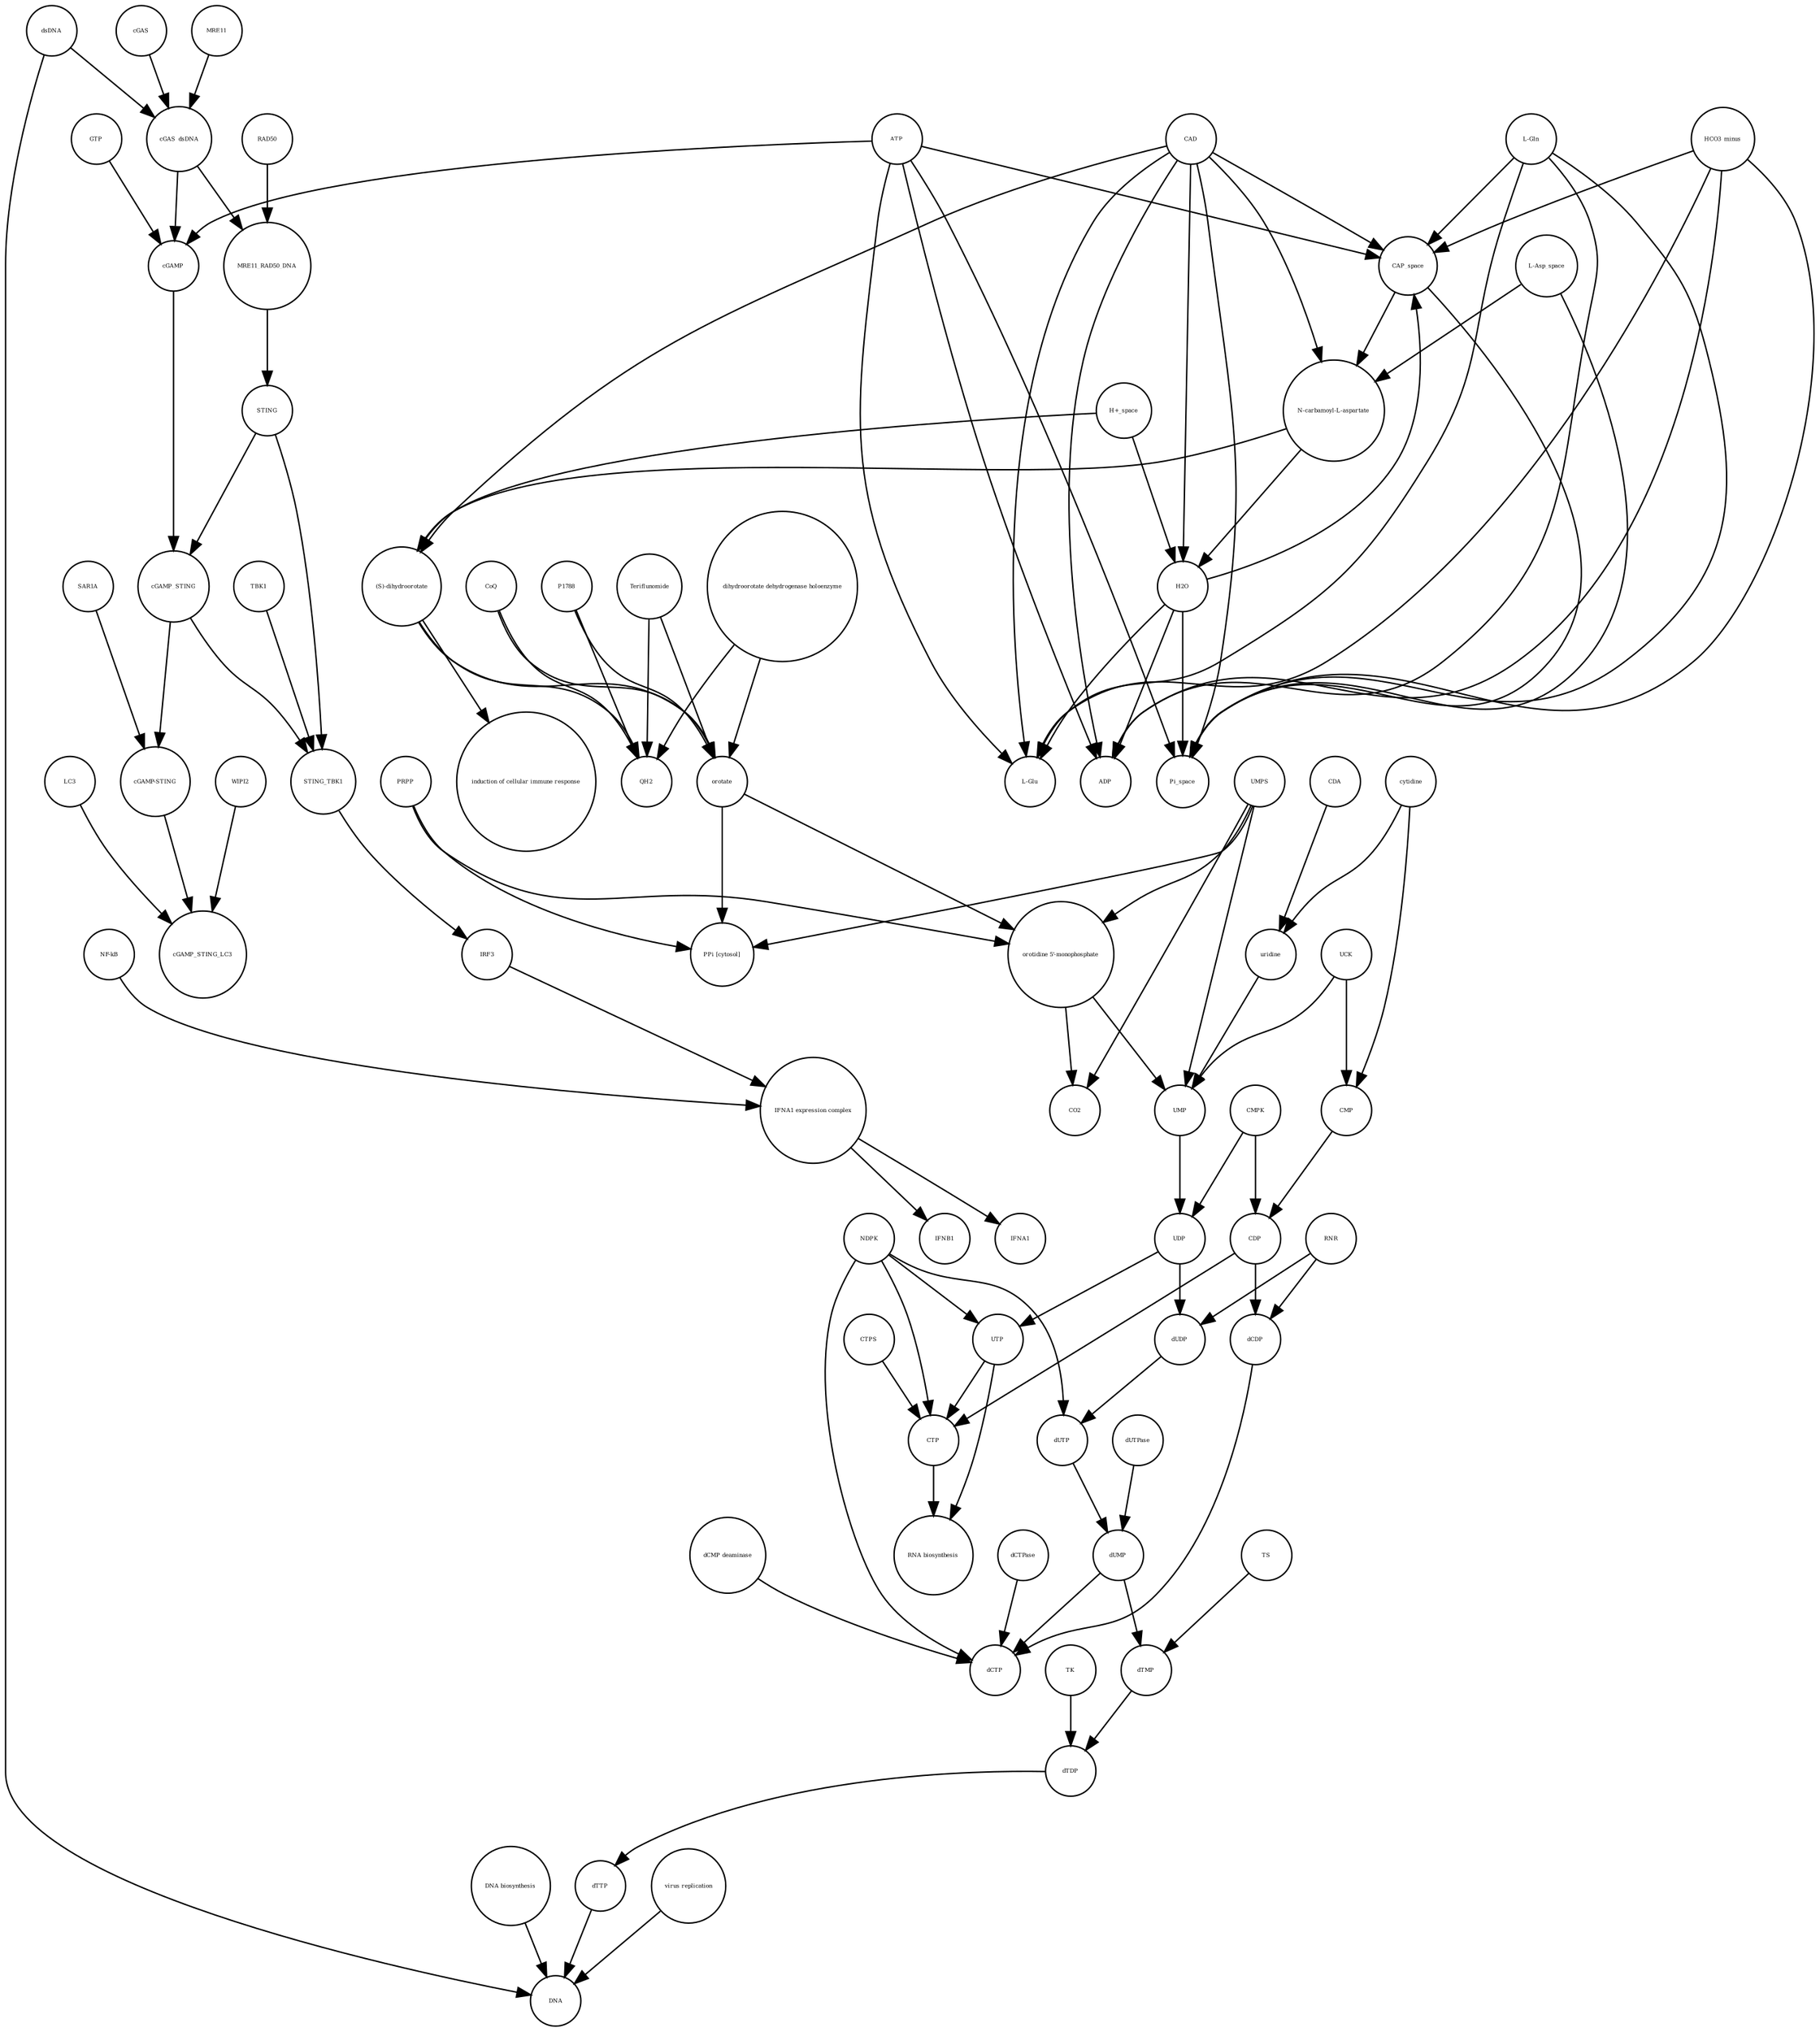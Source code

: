 strict digraph  {
UTP [annotation="", bipartite=0, cls="simple chemical", fontsize=4, label=UTP, shape=circle];
"RNA biosynthesis" [annotation="urn_miriam_obo.go_GO%3A0032774", bipartite=0, cls=phenotype, fontsize=4, label="RNA biosynthesis", shape=circle];
CTP [annotation="", bipartite=0, cls="simple chemical", fontsize=4, label=CTP, shape=circle];
"(S)-dihydroorotate" [annotation="", bipartite=0, cls="simple chemical", fontsize=4, label="(S)-dihydroorotate", shape=circle];
"induction of cellular immune response" [annotation="", bipartite=0, cls=phenotype, fontsize=4, label="induction of cellular immune response", shape=circle];
dUTPase [annotation="", bipartite=0, cls=macromolecule, fontsize=4, label=dUTPase, shape=circle];
STING_TBK1 [annotation="", bipartite=0, cls=complex, fontsize=4, label=STING_TBK1, shape=circle];
dUMP [annotation="", bipartite=0, cls="simple chemical", fontsize=4, label=dUMP, shape=circle];
SAR1A [annotation="", bipartite=0, cls=macromolecule, fontsize=4, label=SAR1A, shape=circle];
PRPP [annotation="", bipartite=0, cls="simple chemical", fontsize=4, label=PRPP, shape=circle];
dCTP [annotation="", bipartite=0, cls="simple chemical", fontsize=4, label=dCTP, shape=circle];
MRE11 [annotation="", bipartite=0, cls="macromolecule multimer", fontsize=4, label=MRE11, shape=circle];
CAP_space [annotation="", bipartite=0, cls="simple chemical", fontsize=4, label=CAP_space, shape=circle];
"L-Glu" [annotation="", bipartite=0, cls="simple chemical", fontsize=4, label="L-Glu", shape=circle];
"orotidine 5'-monophosphate" [annotation="", bipartite=0, cls="simple chemical", fontsize=4, label="orotidine 5'-monophosphate", shape=circle];
GTP [annotation="", bipartite=0, cls="simple chemical", fontsize=4, label=GTP, shape=circle];
dUDP [annotation="", bipartite=0, cls="simple chemical", fontsize=4, label=dUDP, shape=circle];
dUTP [annotation="", bipartite=0, cls="simple chemical", fontsize=4, label=dUTP, shape=circle];
IFNA1 [annotation="", bipartite=0, cls="nucleic acid feature", fontsize=4, label=IFNA1, shape=circle];
ATP [annotation="", bipartite=0, cls="simple chemical", fontsize=4, label=ATP, shape=circle];
WIPI2 [annotation="", bipartite=0, cls=macromolecule, fontsize=4, label=WIPI2, shape=circle];
cGAMP_STING_LC3 [annotation="", bipartite=0, cls=complex, fontsize=4, label=cGAMP_STING_LC3, shape=circle];
orotate [annotation="", bipartite=0, cls="simple chemical", fontsize=4, label=orotate, shape=circle];
P1788 [annotation="", bipartite=0, cls="simple chemical", fontsize=4, label=P1788, shape=circle];
"IFNA1 expression complex" [annotation="", bipartite=0, cls=complex, fontsize=4, label="IFNA1 expression complex", shape=circle];
"cGAMP-STING" [annotation="", bipartite=0, cls=complex, fontsize=4, label="cGAMP-STING", shape=circle];
H2O [annotation="", bipartite=0, cls="simple chemical", fontsize=4, label=H2O, shape=circle];
uridine [annotation="", bipartite=0, cls="simple chemical", fontsize=4, label=uridine, shape=circle];
CDA [annotation="", bipartite=0, cls=macromolecule, fontsize=4, label=CDA, shape=circle];
NDPK [annotation="", bipartite=0, cls=macromolecule, fontsize=4, label=NDPK, shape=circle];
IRF3 [annotation="", bipartite=0, cls="macromolecule multimer", fontsize=4, label=IRF3, shape=circle];
CAD [annotation="", bipartite=0, cls=macromolecule, fontsize=4, label=CAD, shape=circle];
TBK1 [annotation="", bipartite=0, cls=macromolecule, fontsize=4, label=TBK1, shape=circle];
"N-carbamoyl-L-aspartate" [annotation="", bipartite=0, cls="simple chemical", fontsize=4, label="N-carbamoyl-L-aspartate", shape=circle];
"H+_space" [annotation="", bipartite=0, cls="simple chemical", fontsize=4, label="H+_space", shape=circle];
Pi_space [annotation="", bipartite=0, cls="simple chemical", fontsize=4, label=Pi_space, shape=circle];
Teriflunomide [annotation="", bipartite=0, cls="simple chemical", fontsize=4, label=Teriflunomide, shape=circle];
dCTPase [annotation="", bipartite=0, cls=macromolecule, fontsize=4, label=dCTPase, shape=circle];
IFNB1 [annotation="", bipartite=0, cls="nucleic acid feature", fontsize=4, label=IFNB1, shape=circle];
"PPi [cytosol]" [annotation="", bipartite=0, cls="simple chemical", fontsize=4, label="PPi [cytosol]", shape=circle];
RAD50 [annotation="", bipartite=0, cls="macromolecule multimer", fontsize=4, label=RAD50, shape=circle];
UMPS [annotation="", bipartite=0, cls="macromolecule multimer", fontsize=4, label=UMPS, shape=circle];
cGAMP_STING [annotation="", bipartite=0, cls=complex, fontsize=4, label=cGAMP_STING, shape=circle];
UMP [annotation="", bipartite=0, cls="simple chemical", fontsize=4, label=UMP, shape=circle];
DNA [annotation="", bipartite=0, cls="nucleic acid feature", fontsize=4, label=DNA, shape=circle];
"DNA biosynthesis" [annotation="urn_miriam_obo.go_GO%3A0071897", bipartite=0, cls=phenotype, fontsize=4, label="DNA biosynthesis", shape=circle];
cGAS [annotation="", bipartite=0, cls=macromolecule, fontsize=4, label=cGAS, shape=circle];
CMPK [annotation="", bipartite=0, cls=macromolecule, fontsize=4, label=CMPK, shape=circle];
"L-Asp_space" [annotation="", bipartite=0, cls="simple chemical", fontsize=4, label="L-Asp_space", shape=circle];
QH2 [annotation="", bipartite=0, cls="simple chemical", fontsize=4, label=QH2, shape=circle];
CMP [annotation="", bipartite=0, cls="simple chemical", fontsize=4, label=CMP, shape=circle];
"dCMP deaminase" [annotation="", bipartite=0, cls=macromolecule, fontsize=4, label="dCMP deaminase", shape=circle];
"L-Gln" [annotation="", bipartite=0, cls="simple chemical", fontsize=4, label="L-Gln", shape=circle];
UCK [annotation="", bipartite=0, cls=macromolecule, fontsize=4, label=UCK, shape=circle];
dCDP [annotation="", bipartite=0, cls="simple chemical", fontsize=4, label=dCDP, shape=circle];
HCO3_minus [annotation="", bipartite=0, cls="simple chemical", fontsize=4, label=HCO3_minus, shape=circle];
dTMP [annotation="", bipartite=0, cls="simple chemical", fontsize=4, label=dTMP, shape=circle];
dsDNA [annotation="", bipartite=0, cls="simple chemical", fontsize=4, label=dsDNA, shape=circle];
"dihydroorotate dehydrogenase holoenzyme" [annotation="", bipartite=0, cls="simple chemical", fontsize=4, label="dihydroorotate dehydrogenase holoenzyme", shape=circle];
dTTP [annotation="", bipartite=0, cls="simple chemical", fontsize=4, label=dTTP, shape=circle];
CDP [annotation="", bipartite=0, cls="simple chemical", fontsize=4, label=CDP, shape=circle];
cytidine [annotation="", bipartite=0, cls="simple chemical", fontsize=4, label=cytidine, shape=circle];
TS [annotation="", bipartite=0, cls=macromolecule, fontsize=4, label=TS, shape=circle];
cGAMP [annotation="", bipartite=0, cls="simple chemical", fontsize=4, label=cGAMP, shape=circle];
CTPS [annotation="", bipartite=0, cls=macromolecule, fontsize=4, label=CTPS, shape=circle];
UDP [annotation="", bipartite=0, cls="simple chemical", fontsize=4, label=UDP, shape=circle];
"NF-kB" [annotation="", bipartite=0, cls=complex, fontsize=4, label="NF-kB", shape=circle];
dTDP [annotation="", bipartite=0, cls="simple chemical", fontsize=4, label=dTDP, shape=circle];
LC3 [annotation="", bipartite=0, cls=macromolecule, fontsize=4, label=LC3, shape=circle];
RNR [annotation="", bipartite=0, cls=macromolecule, fontsize=4, label=RNR, shape=circle];
CoQ [annotation="", bipartite=0, cls="simple chemical", fontsize=4, label=CoQ, shape=circle];
"virus replication" [annotation="", bipartite=0, cls=phenotype, fontsize=4, label="virus replication", shape=circle];
CO2 [annotation="", bipartite=0, cls="simple chemical", fontsize=4, label=CO2, shape=circle];
TK [annotation="", bipartite=0, cls=macromolecule, fontsize=4, label=TK, shape=circle];
cGAS_dsDNA [annotation="", bipartite=0, cls=complex, fontsize=4, label=cGAS_dsDNA, shape=circle];
ADP [annotation="", bipartite=0, cls="simple chemical", fontsize=4, label=ADP, shape=circle];
STING [annotation="", bipartite=0, cls="macromolecule multimer", fontsize=4, label=STING, shape=circle];
MRE11_RAD50_DNA [annotation="", bipartite=0, cls=complex, fontsize=4, label=MRE11_RAD50_DNA, shape=circle];
UTP -> "RNA biosynthesis"  [annotation="", interaction_type="necessary stimulation"];
UTP -> CTP  [annotation="", interaction_type=production];
CTP -> "RNA biosynthesis"  [annotation="", interaction_type="necessary stimulation"];
"(S)-dihydroorotate" -> "induction of cellular immune response"  [annotation="", interaction_type="necessary stimulation"];
"(S)-dihydroorotate" -> QH2  [annotation="", interaction_type=production];
"(S)-dihydroorotate" -> orotate  [annotation="", interaction_type=production];
dUTPase -> dUMP  [annotation="", interaction_type=catalysis];
STING_TBK1 -> IRF3  [annotation="", interaction_type=catalysis];
dUMP -> dTMP  [annotation="", interaction_type=production];
dUMP -> dCTP  [annotation="", interaction_type=production];
SAR1A -> "cGAMP-STING"  [annotation="", interaction_type=catalysis];
PRPP -> "orotidine 5'-monophosphate"  [annotation="", interaction_type=production];
PRPP -> "PPi [cytosol]"  [annotation="", interaction_type=production];
MRE11 -> cGAS_dsDNA  [annotation="", interaction_type=production];
CAP_space -> Pi_space  [annotation="", interaction_type=production];
CAP_space -> "N-carbamoyl-L-aspartate"  [annotation="", interaction_type=production];
"orotidine 5'-monophosphate" -> UMP  [annotation="", interaction_type=production];
"orotidine 5'-monophosphate" -> CO2  [annotation="", interaction_type=production];
GTP -> cGAMP  [annotation="", interaction_type=production];
dUDP -> dUTP  [annotation="", interaction_type=production];
dUTP -> dUMP  [annotation="", interaction_type=production];
ATP -> CAP_space  [annotation="", interaction_type=production];
ATP -> "L-Glu"  [annotation="", interaction_type=production];
ATP -> Pi_space  [annotation="", interaction_type=production];
ATP -> ADP  [annotation="", interaction_type=production];
ATP -> cGAMP  [annotation="", interaction_type=production];
WIPI2 -> cGAMP_STING_LC3  [annotation="", interaction_type=catalysis];
orotate -> "orotidine 5'-monophosphate"  [annotation="", interaction_type=production];
orotate -> "PPi [cytosol]"  [annotation="", interaction_type=production];
P1788 -> QH2  [annotation=urn_miriam_reactome_REACT_1698, interaction_type=inhibition];
P1788 -> orotate  [annotation=urn_miriam_reactome_REACT_1698, interaction_type=inhibition];
"IFNA1 expression complex" -> IFNA1  [annotation="", interaction_type=stimulation];
"IFNA1 expression complex" -> IFNB1  [annotation="", interaction_type=stimulation];
"cGAMP-STING" -> cGAMP_STING_LC3  [annotation="", interaction_type=production];
H2O -> Pi_space  [annotation="", interaction_type=production];
H2O -> CAP_space  [annotation="", interaction_type=production];
H2O -> "L-Glu"  [annotation="", interaction_type=production];
H2O -> ADP  [annotation="", interaction_type=production];
uridine -> UMP  [annotation="", interaction_type=production];
CDA -> uridine  [annotation="", interaction_type=catalysis];
NDPK -> dCTP  [annotation="", interaction_type=catalysis];
NDPK -> CTP  [annotation="", interaction_type=catalysis];
NDPK -> UTP  [annotation="", interaction_type=catalysis];
NDPK -> dUTP  [annotation="", interaction_type=catalysis];
IRF3 -> "IFNA1 expression complex"  [annotation="", interaction_type=production];
CAD -> CAP_space  [annotation=urn_miriam_reactome_REACT_1698, interaction_type=catalysis];
CAD -> "L-Glu"  [annotation=urn_miriam_reactome_REACT_1698, interaction_type=catalysis];
CAD -> Pi_space  [annotation=urn_miriam_reactome_REACT_1698, interaction_type=catalysis];
CAD -> ADP  [annotation=urn_miriam_reactome_REACT_1698, interaction_type=catalysis];
CAD -> H2O  [annotation=urn_miriam_reactome_REACT_1698, interaction_type=catalysis];
CAD -> "(S)-dihydroorotate"  [annotation=urn_miriam_reactome_REACT_1698, interaction_type=catalysis];
CAD -> "N-carbamoyl-L-aspartate"  [annotation=urn_miriam_reactome_REACT_1698, interaction_type=catalysis];
TBK1 -> STING_TBK1  [annotation="", interaction_type=production];
"N-carbamoyl-L-aspartate" -> "(S)-dihydroorotate"  [annotation="", interaction_type=production];
"N-carbamoyl-L-aspartate" -> H2O  [annotation="", interaction_type=production];
"H+_space" -> "(S)-dihydroorotate"  [annotation="", interaction_type=production];
"H+_space" -> H2O  [annotation="", interaction_type=production];
Teriflunomide -> QH2  [annotation=urn_miriam_reactome_REACT_1698, interaction_type=inhibition];
Teriflunomide -> orotate  [annotation=urn_miriam_reactome_REACT_1698, interaction_type=inhibition];
dCTPase -> dCTP  [annotation="", interaction_type=catalysis];
RAD50 -> MRE11_RAD50_DNA  [annotation="", interaction_type=production];
UMPS -> UMP  [annotation=urn_miriam_reactome_REACT_1698, interaction_type=catalysis];
UMPS -> CO2  [annotation=urn_miriam_reactome_REACT_1698, interaction_type=catalysis];
UMPS -> "orotidine 5'-monophosphate"  [annotation=urn_miriam_reactome_REACT_1698, interaction_type=catalysis];
UMPS -> "PPi [cytosol]"  [annotation=urn_miriam_reactome_REACT_1698, interaction_type=catalysis];
cGAMP_STING -> STING_TBK1  [annotation="", interaction_type=production];
cGAMP_STING -> "cGAMP-STING"  [annotation="", interaction_type=production];
UMP -> UDP  [annotation="", interaction_type=production];
"DNA biosynthesis" -> DNA  [annotation="", interaction_type=catalysis];
cGAS -> cGAS_dsDNA  [annotation="", interaction_type=production];
CMPK -> CDP  [annotation="", interaction_type=catalysis];
CMPK -> UDP  [annotation="", interaction_type=catalysis];
"L-Asp_space" -> Pi_space  [annotation="", interaction_type=production];
"L-Asp_space" -> "N-carbamoyl-L-aspartate"  [annotation="", interaction_type=production];
CMP -> CDP  [annotation="", interaction_type=production];
"dCMP deaminase" -> dCTP  [annotation="", interaction_type=catalysis];
"L-Gln" -> Pi_space  [annotation="", interaction_type=production];
"L-Gln" -> CAP_space  [annotation="", interaction_type=production];
"L-Gln" -> "L-Glu"  [annotation="", interaction_type=production];
"L-Gln" -> ADP  [annotation="", interaction_type=production];
UCK -> CMP  [annotation="", interaction_type=catalysis];
UCK -> UMP  [annotation="", interaction_type=catalysis];
dCDP -> dCTP  [annotation="", interaction_type=production];
HCO3_minus -> Pi_space  [annotation="", interaction_type=production];
HCO3_minus -> CAP_space  [annotation="", interaction_type=production];
HCO3_minus -> "L-Glu"  [annotation="", interaction_type=production];
HCO3_minus -> ADP  [annotation="", interaction_type=production];
dTMP -> dTDP  [annotation="", interaction_type=production];
dsDNA -> cGAS_dsDNA  [annotation="", interaction_type=production];
dsDNA -> DNA  [annotation="", interaction_type=production];
"dihydroorotate dehydrogenase holoenzyme" -> QH2  [annotation=urn_miriam_reactome_REACT_1698, interaction_type=catalysis];
"dihydroorotate dehydrogenase holoenzyme" -> orotate  [annotation=urn_miriam_reactome_REACT_1698, interaction_type=catalysis];
dTTP -> DNA  [annotation="", interaction_type=production];
CDP -> CTP  [annotation="", interaction_type=production];
CDP -> dCDP  [annotation="", interaction_type=production];
cytidine -> CMP  [annotation="", interaction_type=production];
cytidine -> uridine  [annotation="", interaction_type=production];
TS -> dTMP  [annotation="", interaction_type=catalysis];
cGAMP -> cGAMP_STING  [annotation="", interaction_type=production];
CTPS -> CTP  [annotation="", interaction_type=catalysis];
UDP -> UTP  [annotation="", interaction_type=production];
UDP -> dUDP  [annotation="", interaction_type=production];
"NF-kB" -> "IFNA1 expression complex"  [annotation="", interaction_type=production];
dTDP -> dTTP  [annotation="", interaction_type=production];
LC3 -> cGAMP_STING_LC3  [annotation="", interaction_type=production];
RNR -> dCDP  [annotation="", interaction_type=catalysis];
RNR -> dUDP  [annotation="", interaction_type=catalysis];
CoQ -> QH2  [annotation="", interaction_type=production];
CoQ -> orotate  [annotation="", interaction_type=production];
"virus replication" -> DNA  [annotation="", interaction_type=inhibition];
TK -> dTDP  [annotation="", interaction_type=catalysis];
cGAS_dsDNA -> MRE11_RAD50_DNA  [annotation="", interaction_type=production];
cGAS_dsDNA -> cGAMP  [annotation="", interaction_type=catalysis];
STING -> cGAMP_STING  [annotation="", interaction_type=production];
STING -> STING_TBK1  [annotation="", interaction_type=production];
MRE11_RAD50_DNA -> STING  [annotation="", interaction_type=catalysis];
}
